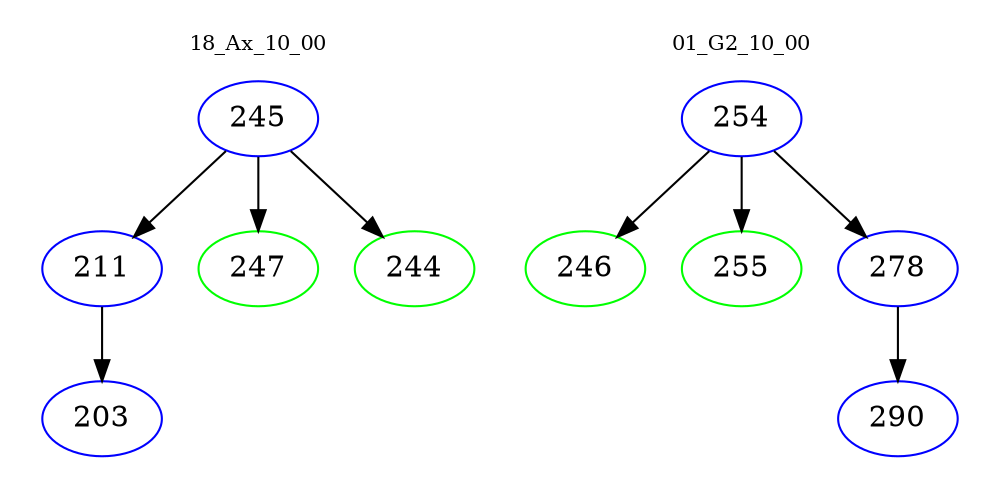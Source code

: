 digraph{
subgraph cluster_0 {
color = white
label = "18_Ax_10_00";
fontsize=10;
T0_245 [label="245", color="blue"]
T0_245 -> T0_211 [color="black"]
T0_211 [label="211", color="blue"]
T0_211 -> T0_203 [color="black"]
T0_203 [label="203", color="blue"]
T0_245 -> T0_247 [color="black"]
T0_247 [label="247", color="green"]
T0_245 -> T0_244 [color="black"]
T0_244 [label="244", color="green"]
}
subgraph cluster_1 {
color = white
label = "01_G2_10_00";
fontsize=10;
T1_254 [label="254", color="blue"]
T1_254 -> T1_246 [color="black"]
T1_246 [label="246", color="green"]
T1_254 -> T1_255 [color="black"]
T1_255 [label="255", color="green"]
T1_254 -> T1_278 [color="black"]
T1_278 [label="278", color="blue"]
T1_278 -> T1_290 [color="black"]
T1_290 [label="290", color="blue"]
}
}
